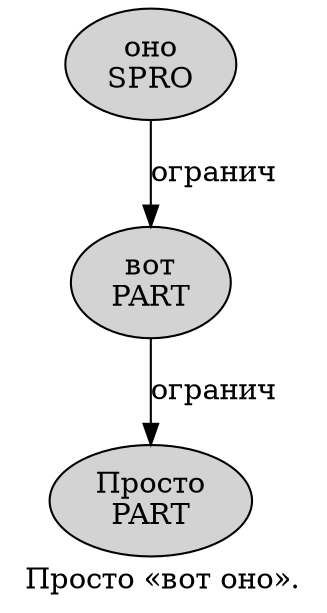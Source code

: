 digraph SENTENCE_3739 {
	graph [label="Просто «вот оно»."]
	node [style=filled]
		0 [label="Просто
PART" color="" fillcolor=lightgray penwidth=1 shape=ellipse]
		2 [label="вот
PART" color="" fillcolor=lightgray penwidth=1 shape=ellipse]
		3 [label="оно
SPRO" color="" fillcolor=lightgray penwidth=1 shape=ellipse]
			3 -> 2 [label="огранич"]
			2 -> 0 [label="огранич"]
}